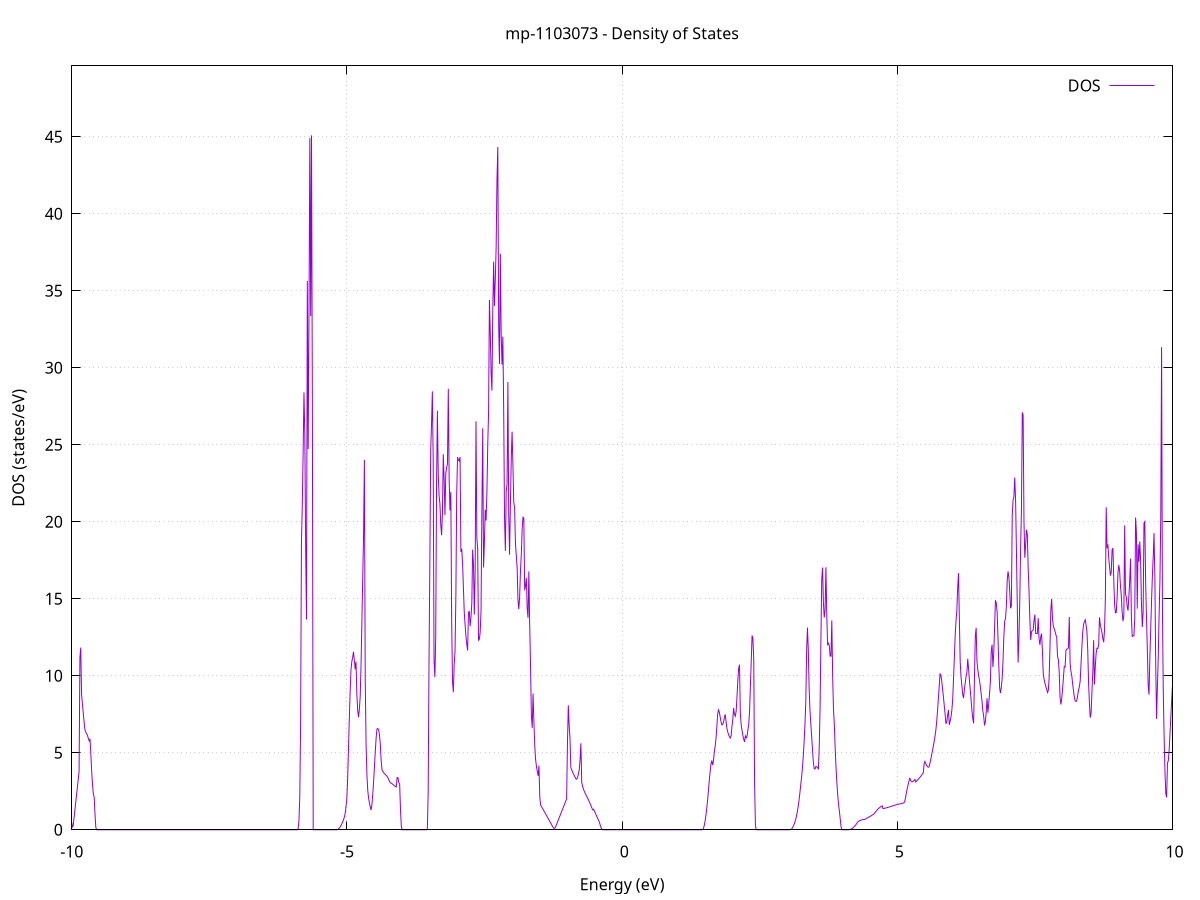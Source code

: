 set title 'mp-1103073 - Density of States'
set xlabel 'Energy (eV)'
set ylabel 'DOS (states/eV)'
set grid
set xrange [-10:10]
set yrange [0:49.609]
set xzeroaxis lt -1
set terminal png size 800,600
set output 'mp-1103073_dos_gnuplot.png'
plot '-' using 1:2 with lines title 'DOS'
-17.384800 0.000000
-17.369500 0.000000
-17.354300 0.000000
-17.339000 0.000000
-17.323800 0.000000
-17.308500 0.000000
-17.293300 0.000000
-17.278000 0.000000
-17.262800 0.000000
-17.247500 0.000000
-17.232300 0.000000
-17.217000 0.000000
-17.201800 0.000000
-17.186500 0.000000
-17.171300 0.000000
-17.156000 0.000000
-17.140800 0.000000
-17.125500 0.000000
-17.110300 0.000000
-17.095000 0.000000
-17.079800 0.000000
-17.064500 0.000000
-17.049300 0.000000
-17.034100 0.000000
-17.018800 0.000000
-17.003600 0.000000
-16.988300 0.000000
-16.973100 0.000000
-16.957800 0.000000
-16.942600 0.000000
-16.927300 0.000000
-16.912100 0.000000
-16.896800 0.000000
-16.881600 0.000000
-16.866300 0.000000
-16.851100 0.000000
-16.835800 0.000000
-16.820600 0.000000
-16.805300 0.000000
-16.790100 0.000000
-16.774800 0.000000
-16.759600 0.000000
-16.744300 0.000000
-16.729100 0.000000
-16.713900 0.000000
-16.698600 0.000000
-16.683400 0.000000
-16.668100 0.000000
-16.652900 0.000000
-16.637600 0.000000
-16.622400 0.000000
-16.607100 0.000000
-16.591900 0.000000
-16.576600 0.000000
-16.561400 0.000000
-16.546100 0.000000
-16.530900 0.000000
-16.515600 0.000000
-16.500400 0.000000
-16.485100 0.000000
-16.469900 0.000000
-16.454600 0.000000
-16.439400 0.000000
-16.424100 0.000000
-16.408900 0.000000
-16.393700 0.000000
-16.378400 0.000000
-16.363200 0.000000
-16.347900 0.000000
-16.332700 0.000000
-16.317400 0.000000
-16.302200 0.000000
-16.286900 0.000000
-16.271700 0.000000
-16.256400 0.000000
-16.241200 0.000000
-16.225900 0.000000
-16.210700 0.000000
-16.195400 0.000000
-16.180200 0.000000
-16.164900 0.000000
-16.149700 0.000000
-16.134400 0.000000
-16.119200 0.000000
-16.103900 0.000000
-16.088700 0.000000
-16.073500 0.000000
-16.058200 0.000000
-16.043000 0.000000
-16.027700 0.000000
-16.012500 0.000000
-15.997200 0.023200
-15.982000 3.270400
-15.966700 6.389900
-15.951500 10.670000
-15.936200 11.841400
-15.921000 13.384100
-15.905700 15.466700
-15.890500 18.688800
-15.875200 31.893000
-15.860000 11.415100
-15.844700 6.474500
-15.829500 1.453200
-15.814200 5.541300
-15.799000 13.229500
-15.783700 48.873700
-15.768500 25.279300
-15.753200 16.129900
-15.738000 10.980000
-15.722800 5.075800
-15.707500 0.000000
-15.692300 0.000000
-15.677000 0.000000
-15.661800 0.000000
-15.646500 0.000000
-15.631300 0.000000
-15.616000 0.000000
-15.600800 0.000000
-15.585500 0.000000
-15.570300 0.000000
-15.555000 0.000000
-15.539800 0.000000
-15.524500 0.000000
-15.509300 0.000000
-15.494000 0.000000
-15.478800 0.000000
-15.463500 0.000000
-15.448300 0.000000
-15.433000 0.000000
-15.417800 0.000000
-15.402600 0.000000
-15.387300 0.000000
-15.372100 0.000000
-15.356800 0.000000
-15.341600 0.000000
-15.326300 0.000000
-15.311100 0.000000
-15.295800 0.000000
-15.280600 0.000000
-15.265300 0.000000
-15.250100 0.000000
-15.234800 0.000000
-15.219600 0.000000
-15.204300 0.000000
-15.189100 0.000000
-15.173800 3.510300
-15.158600 59.767800
-15.143300 53.279100
-15.128100 24.366800
-15.112800 193.609200
-15.097600 130.702200
-15.082400 0.103500
-15.067100 2.128700
-15.051900 5.329200
-15.036600 13.471000
-15.021400 59.069900
-15.006100 47.412700
-14.990900 25.088300
-14.975600 41.965900
-14.960400 35.047900
-14.945100 11.289300
-14.929900 5.541400
-14.914600 12.863500
-14.899400 25.681900
-14.884100 30.496300
-14.868900 20.958500
-14.853600 15.539200
-14.838400 17.555300
-14.823100 52.080900
-14.807900 82.497700
-14.792600 0.000000
-14.777400 0.000000
-14.762200 0.000000
-14.746900 0.000000
-14.731700 0.000000
-14.716400 0.000000
-14.701200 0.000000
-14.685900 0.000000
-14.670700 0.000000
-14.655400 0.000000
-14.640200 0.000000
-14.624900 0.000000
-14.609700 0.000000
-14.594400 0.000000
-14.579200 0.000000
-14.563900 0.000000
-14.548700 0.000000
-14.533400 0.000000
-14.518200 0.000000
-14.502900 0.000000
-14.487700 0.000000
-14.472400 0.000000
-14.457200 0.000000
-14.441900 0.000000
-14.426700 0.000000
-14.411500 0.000000
-14.396200 0.000000
-14.381000 0.000000
-14.365700 0.000000
-14.350500 0.000000
-14.335200 0.000000
-14.320000 0.000000
-14.304700 0.000000
-14.289500 0.000000
-14.274200 0.000000
-14.259000 0.000000
-14.243700 0.000000
-14.228500 0.000000
-14.213200 0.000000
-14.198000 0.000000
-14.182700 0.000000
-14.167500 0.000000
-14.152200 0.000000
-14.137000 0.000000
-14.121700 0.000000
-14.106500 0.000000
-14.091300 0.000000
-14.076000 0.000000
-14.060800 0.000000
-14.045500 0.000000
-14.030300 0.000000
-14.015000 0.000000
-13.999800 0.000000
-13.984500 0.000000
-13.969300 0.000000
-13.954000 0.000000
-13.938800 0.000000
-13.923500 0.000000
-13.908300 0.000000
-13.893000 0.000000
-13.877800 0.000000
-13.862500 0.000000
-13.847300 0.000000
-13.832000 0.000000
-13.816800 0.000000
-13.801500 0.000000
-13.786300 0.000000
-13.771100 0.000000
-13.755800 0.000000
-13.740600 0.000000
-13.725300 0.000000
-13.710100 0.000000
-13.694800 0.000000
-13.679600 0.000000
-13.664300 0.000000
-13.649100 0.000000
-13.633800 0.000000
-13.618600 0.000000
-13.603300 0.000000
-13.588100 0.000000
-13.572800 0.000000
-13.557600 0.000000
-13.542300 0.000000
-13.527100 0.000000
-13.511800 0.000000
-13.496600 0.000000
-13.481300 0.000000
-13.466100 0.000000
-13.450800 0.000000
-13.435600 0.000000
-13.420400 0.000000
-13.405100 0.000000
-13.389900 0.000000
-13.374600 0.000000
-13.359400 0.000000
-13.344100 0.000000
-13.328900 0.000000
-13.313600 0.000000
-13.298400 0.000000
-13.283100 0.000000
-13.267900 0.000000
-13.252600 0.000000
-13.237400 0.000000
-13.222100 0.000000
-13.206900 0.000000
-13.191600 0.000000
-13.176400 0.000000
-13.161100 0.000000
-13.145900 0.000000
-13.130600 0.000000
-13.115400 0.000000
-13.100200 0.000000
-13.084900 0.000000
-13.069700 0.000000
-13.054400 0.000000
-13.039200 0.000000
-13.023900 0.000000
-13.008700 0.000000
-12.993400 0.000000
-12.978200 0.000000
-12.962900 0.000000
-12.947700 0.000000
-12.932400 0.000000
-12.917200 0.000000
-12.901900 0.000000
-12.886700 0.000000
-12.871400 0.000000
-12.856200 0.000000
-12.840900 0.000000
-12.825700 0.000000
-12.810400 0.000000
-12.795200 0.000000
-12.780000 0.000000
-12.764700 0.000000
-12.749500 0.000000
-12.734200 0.000000
-12.719000 0.000000
-12.703700 0.000000
-12.688500 0.000000
-12.673200 0.000000
-12.658000 0.000000
-12.642700 0.000000
-12.627500 0.000000
-12.612200 0.000000
-12.597000 0.000000
-12.581700 0.000000
-12.566500 0.000000
-12.551200 0.000000
-12.536000 0.000000
-12.520700 0.000000
-12.505500 0.000000
-12.490200 0.000000
-12.475000 0.000000
-12.459800 0.000000
-12.444500 0.000000
-12.429300 0.000000
-12.414000 0.000000
-12.398800 0.000000
-12.383500 0.000000
-12.368300 0.000000
-12.353000 0.000000
-12.337800 0.000000
-12.322500 0.000000
-12.307300 0.000000
-12.292000 0.000000
-12.276800 0.000000
-12.261500 0.000000
-12.246300 0.000000
-12.231000 0.000000
-12.215800 0.000000
-12.200500 0.000000
-12.185300 0.000000
-12.170000 0.000000
-12.154800 0.000000
-12.139500 0.000000
-12.124300 0.000000
-12.109100 0.000000
-12.093800 0.000000
-12.078600 0.000000
-12.063300 0.000000
-12.048100 0.000000
-12.032800 0.000000
-12.017600 0.000000
-12.002300 0.000000
-11.987100 0.000000
-11.971800 0.000000
-11.956600 0.000000
-11.941300 0.000000
-11.926100 0.000000
-11.910800 0.000000
-11.895600 0.000000
-11.880300 0.000000
-11.865100 0.000000
-11.849800 0.000000
-11.834600 0.000000
-11.819300 0.000000
-11.804100 0.000000
-11.788900 0.000000
-11.773600 0.000000
-11.758400 0.000000
-11.743100 0.000000
-11.727900 0.000000
-11.712600 0.000000
-11.697400 0.000000
-11.682100 0.000000
-11.666900 0.000000
-11.651600 0.000000
-11.636400 0.000000
-11.621100 0.000000
-11.605900 0.000000
-11.590600 0.000000
-11.575400 0.000000
-11.560100 0.000000
-11.544900 0.000000
-11.529600 0.000000
-11.514400 0.000000
-11.499100 0.000000
-11.483900 0.000000
-11.468700 0.000000
-11.453400 0.000000
-11.438200 0.000000
-11.422900 0.000000
-11.407700 0.000000
-11.392400 0.000000
-11.377200 0.000000
-11.361900 0.000000
-11.346700 0.000000
-11.331400 0.000000
-11.316200 0.000000
-11.300900 0.000000
-11.285700 0.000000
-11.270400 0.000000
-11.255200 0.000000
-11.239900 0.000000
-11.224700 0.000000
-11.209400 0.000000
-11.194200 0.000000
-11.178900 0.000000
-11.163700 0.000000
-11.148500 0.000000
-11.133200 0.000000
-11.118000 0.000000
-11.102700 0.000000
-11.087500 0.000000
-11.072200 0.000000
-11.057000 0.000000
-11.041700 0.000000
-11.026500 0.000000
-11.011200 0.000000
-10.996000 0.000000
-10.980700 0.000000
-10.965500 0.000000
-10.950200 0.000000
-10.935000 0.000000
-10.919700 0.000000
-10.904500 0.000000
-10.889200 0.000000
-10.874000 0.000000
-10.858700 0.000000
-10.843500 0.000000
-10.828200 0.000000
-10.813000 0.000000
-10.797800 0.000000
-10.782500 0.000000
-10.767300 0.000000
-10.752000 0.000000
-10.736800 0.000000
-10.721500 0.000000
-10.706300 0.000000
-10.691000 0.000000
-10.675800 0.000000
-10.660500 0.000000
-10.645300 0.000000
-10.630000 0.000000
-10.614800 0.000000
-10.599500 0.000000
-10.584300 0.000000
-10.569000 0.000000
-10.553800 0.000000
-10.538500 0.000000
-10.523300 0.047200
-10.508000 0.371700
-10.492800 0.848000
-10.477600 1.479500
-10.462300 2.358900
-10.447100 2.644000
-10.431800 3.148000
-10.416600 3.499100
-10.401300 3.472200
-10.386100 3.300900
-10.370800 3.463700
-10.355600 3.626800
-10.340300 3.790000
-10.325100 3.942100
-10.309800 4.079300
-10.294600 4.203600
-10.279300 4.336100
-10.264100 4.529900
-10.248800 4.779400
-10.233600 5.105500
-10.218300 5.453400
-10.203100 5.803100
-10.187800 6.154600
-10.172600 6.507800
-10.157400 6.862800
-10.142100 9.544700
-10.126900 9.877700
-10.111600 3.475100
-10.096400 3.065500
-10.081100 2.655500
-10.065900 2.245100
-10.050600 1.834300
-10.035400 1.423100
-10.020100 1.011400
-10.004900 0.599300
-9.989600 0.186700
-9.974400 0.272800
-9.959100 0.773000
-9.943900 1.272700
-9.928600 1.772000
-9.913400 2.270900
-9.898100 2.769300
-9.882900 3.267200
-9.867600 3.764700
-9.852400 11.185000
-9.837100 11.831700
-9.821900 8.772300
-9.806700 8.168400
-9.791400 7.573900
-9.776200 6.988800
-9.760900 6.500700
-9.745700 6.334400
-9.730400 6.243200
-9.715200 6.121300
-9.699900 5.943300
-9.684700 5.777900
-9.669400 5.907100
-9.654200 4.939100
-9.638900 3.800100
-9.623700 2.960400
-9.608400 2.323300
-9.593200 2.122900
-9.577900 0.968500
-9.562700 0.139500
-9.547400 0.000000
-9.532200 0.000000
-9.516900 0.000000
-9.501700 0.000000
-9.486500 0.000000
-9.471200 0.000000
-9.456000 0.000000
-9.440700 0.000000
-9.425500 0.000000
-9.410200 0.000000
-9.395000 0.000000
-9.379700 0.000000
-9.364500 0.000000
-9.349200 0.000000
-9.334000 0.000000
-9.318700 0.000000
-9.303500 0.000000
-9.288200 0.000000
-9.273000 0.000000
-9.257700 0.000000
-9.242500 0.000000
-9.227200 0.000000
-9.212000 0.000000
-9.196700 0.000000
-9.181500 0.000000
-9.166300 0.000000
-9.151000 0.000000
-9.135800 0.000000
-9.120500 0.000000
-9.105300 0.000000
-9.090000 0.000000
-9.074800 0.000000
-9.059500 0.000000
-9.044300 0.000000
-9.029000 0.000000
-9.013800 0.000000
-8.998500 0.000000
-8.983300 0.000000
-8.968000 0.000000
-8.952800 0.000000
-8.937500 0.000000
-8.922300 0.000000
-8.907000 0.000000
-8.891800 0.000000
-8.876500 0.000000
-8.861300 0.000000
-8.846100 0.000000
-8.830800 0.000000
-8.815600 0.000000
-8.800300 0.000000
-8.785100 0.000000
-8.769800 0.000000
-8.754600 0.000000
-8.739300 0.000000
-8.724100 0.000000
-8.708800 0.000000
-8.693600 0.000000
-8.678300 0.000000
-8.663100 0.000000
-8.647800 0.000000
-8.632600 0.000000
-8.617300 0.000000
-8.602100 0.000000
-8.586800 0.000000
-8.571600 0.000000
-8.556300 0.000000
-8.541100 0.000000
-8.525800 0.000000
-8.510600 0.000000
-8.495400 0.000000
-8.480100 0.000000
-8.464900 0.000000
-8.449600 0.000000
-8.434400 0.000000
-8.419100 0.000000
-8.403900 0.000000
-8.388600 0.000000
-8.373400 0.000000
-8.358100 0.000000
-8.342900 0.000000
-8.327600 0.000000
-8.312400 0.000000
-8.297100 0.000000
-8.281900 0.000000
-8.266600 0.000000
-8.251400 0.000000
-8.236100 0.000000
-8.220900 0.000000
-8.205600 0.000000
-8.190400 0.000000
-8.175200 0.000000
-8.159900 0.000000
-8.144700 0.000000
-8.129400 0.000000
-8.114200 0.000000
-8.098900 0.000000
-8.083700 0.000000
-8.068400 0.000000
-8.053200 0.000000
-8.037900 0.000000
-8.022700 0.000000
-8.007400 0.000000
-7.992200 0.000000
-7.976900 0.000000
-7.961700 0.000000
-7.946400 0.000000
-7.931200 0.000000
-7.915900 0.000000
-7.900700 0.000000
-7.885400 0.000000
-7.870200 0.000000
-7.855000 0.000000
-7.839700 0.000000
-7.824500 0.000000
-7.809200 0.000000
-7.794000 0.000000
-7.778700 0.000000
-7.763500 0.000000
-7.748200 0.000000
-7.733000 0.000000
-7.717700 0.000000
-7.702500 0.000000
-7.687200 0.000000
-7.672000 0.000000
-7.656700 0.000000
-7.641500 0.000000
-7.626200 0.000000
-7.611000 0.000000
-7.595700 0.000000
-7.580500 0.000000
-7.565200 0.000000
-7.550000 0.000000
-7.534800 0.000000
-7.519500 0.000000
-7.504300 0.000000
-7.489000 0.000000
-7.473800 0.000000
-7.458500 0.000000
-7.443300 0.000000
-7.428000 0.000000
-7.412800 0.000000
-7.397500 0.000000
-7.382300 0.000000
-7.367000 0.000000
-7.351800 0.000000
-7.336500 0.000000
-7.321300 0.000000
-7.306000 0.000000
-7.290800 0.000000
-7.275500 0.000000
-7.260300 0.000000
-7.245000 0.000000
-7.229800 0.000000
-7.214500 0.000000
-7.199300 0.000000
-7.184100 0.000000
-7.168800 0.000000
-7.153600 0.000000
-7.138300 0.000000
-7.123100 0.000000
-7.107800 0.000000
-7.092600 0.000000
-7.077300 0.000000
-7.062100 0.000000
-7.046800 0.000000
-7.031600 0.000000
-7.016300 0.000000
-7.001100 0.000000
-6.985800 0.000000
-6.970600 0.000000
-6.955300 0.000000
-6.940100 0.000000
-6.924800 0.000000
-6.909600 0.000000
-6.894300 0.000000
-6.879100 0.000000
-6.863900 0.000000
-6.848600 0.000000
-6.833400 0.000000
-6.818100 0.000000
-6.802900 0.000000
-6.787600 0.000000
-6.772400 0.000000
-6.757100 0.000000
-6.741900 0.000000
-6.726600 0.000000
-6.711400 0.000000
-6.696100 0.000000
-6.680900 0.000000
-6.665600 0.000000
-6.650400 0.000000
-6.635100 0.000000
-6.619900 0.000000
-6.604600 0.000000
-6.589400 0.000000
-6.574100 0.000000
-6.558900 0.000000
-6.543700 0.000000
-6.528400 0.000000
-6.513200 0.000000
-6.497900 0.000000
-6.482700 0.000000
-6.467400 0.000000
-6.452200 0.000000
-6.436900 0.000000
-6.421700 0.000000
-6.406400 0.000000
-6.391200 0.000000
-6.375900 0.000000
-6.360700 0.000000
-6.345400 0.000000
-6.330200 0.000000
-6.314900 0.000000
-6.299700 0.000000
-6.284400 0.000000
-6.269200 0.000000
-6.253900 0.000000
-6.238700 0.000000
-6.223400 0.000000
-6.208200 0.000000
-6.193000 0.000000
-6.177700 0.000000
-6.162500 0.000000
-6.147200 0.000000
-6.132000 0.000000
-6.116700 0.000000
-6.101500 0.000000
-6.086200 0.000000
-6.071000 0.000000
-6.055700 0.000000
-6.040500 0.000000
-6.025200 0.000000
-6.010000 0.000000
-5.994700 0.000000
-5.979500 0.000000
-5.964200 0.000000
-5.949000 0.000000
-5.933700 0.000000
-5.918500 0.000000
-5.903200 0.000000
-5.888000 0.064500
-5.872800 0.559000
-5.857500 2.147500
-5.842300 6.905000
-5.827000 18.681800
-5.811800 21.063900
-5.796500 24.523500
-5.781300 28.402600
-5.766000 25.695500
-5.750800 18.467500
-5.735500 13.651500
-5.720300 35.640900
-5.705000 24.716000
-5.689800 33.669200
-5.674500 44.919600
-5.659300 33.365300
-5.644000 45.099500
-5.628800 27.702000
-5.613500 0.000000
-5.598300 0.000000
-5.583000 0.000000
-5.567800 0.000000
-5.552600 0.000000
-5.537300 0.000000
-5.522100 0.000000
-5.506800 0.000000
-5.491600 0.000000
-5.476300 0.000000
-5.461100 0.000000
-5.445800 0.000000
-5.430600 0.000000
-5.415300 0.000000
-5.400100 0.000000
-5.384800 0.000000
-5.369600 0.000000
-5.354300 0.000000
-5.339100 0.000000
-5.323800 0.000000
-5.308600 0.000000
-5.293300 0.000000
-5.278100 0.000000
-5.262800 0.000000
-5.247600 0.000000
-5.232400 0.000000
-5.217100 0.000000
-5.201900 0.000000
-5.186600 0.001400
-5.171400 0.017700
-5.156100 0.052100
-5.140900 0.104600
-5.125600 0.175100
-5.110400 0.263800
-5.095100 0.370600
-5.079900 0.495500
-5.064600 0.638600
-5.049400 0.799700
-5.034100 1.039500
-5.018900 1.475500
-5.003600 1.965800
-4.988400 3.219400
-4.973100 5.167100
-4.957900 7.148300
-4.942600 8.940800
-4.927400 10.378000
-4.912100 10.922200
-4.896900 11.178100
-4.881700 11.561900
-4.866400 11.018200
-4.851200 10.422600
-4.835900 10.913800
-4.820700 8.841600
-4.805400 7.756000
-4.790200 7.309900
-4.774900 7.825400
-4.759700 8.649800
-4.744400 10.678800
-4.729200 13.461400
-4.713900 16.291900
-4.698700 19.056300
-4.683400 24.021700
-4.668200 9.773600
-4.652900 5.578800
-4.637700 3.562200
-4.622400 2.553000
-4.607200 2.064700
-4.591900 1.727000
-4.576700 1.483900
-4.561500 1.281000
-4.546200 1.657600
-4.531000 2.316200
-4.515700 3.163600
-4.500500 4.110400
-4.485200 5.103300
-4.470000 5.971400
-4.454700 6.541700
-4.439500 6.575100
-4.424200 6.492800
-4.409000 6.156600
-4.393700 5.513900
-4.378500 4.482000
-4.363200 3.884000
-4.348000 3.784000
-4.332700 3.705000
-4.317500 3.640000
-4.302200 3.584000
-4.287000 3.533600
-4.271700 3.466400
-4.256500 3.378400
-4.241300 3.265300
-4.226000 3.143400
-4.210800 3.047800
-4.195500 3.029100
-4.180300 2.989800
-4.165000 2.945700
-4.149800 2.900200
-4.134500 2.853200
-4.119300 2.804600
-4.104000 2.784100
-4.088800 3.390300
-4.073500 3.384600
-4.058300 3.063100
-4.043000 2.988600
-4.027800 1.337000
-4.012500 0.212100
-3.997300 0.000000
-3.982000 0.000000
-3.966800 0.000000
-3.951500 0.000000
-3.936300 0.000000
-3.921100 0.000000
-3.905800 0.000000
-3.890600 0.000000
-3.875300 0.000000
-3.860100 0.000000
-3.844800 0.000000
-3.829600 0.000000
-3.814300 0.000000
-3.799100 0.000000
-3.783800 0.000000
-3.768600 0.000000
-3.753300 0.000000
-3.738100 0.000000
-3.722800 0.000000
-3.707600 0.000000
-3.692300 0.000000
-3.677100 0.000000
-3.661800 0.000000
-3.646600 0.000000
-3.631300 0.000000
-3.616100 0.000000
-3.600800 0.000000
-3.585600 0.000000
-3.570400 0.000000
-3.555100 0.000000
-3.539900 0.055300
-3.524600 2.322200
-3.509400 10.828300
-3.494100 17.375500
-3.478900 24.623800
-3.463600 26.317600
-3.448400 28.466600
-3.433100 23.986100
-3.417900 10.927900
-3.402600 9.912100
-3.387400 12.518700
-3.372100 22.489300
-3.356900 27.213100
-3.341600 23.115000
-3.326400 21.702900
-3.311100 21.173300
-3.295900 19.812500
-3.280600 19.126400
-3.265400 20.514600
-3.250200 24.390300
-3.234900 22.790000
-3.219700 20.438700
-3.204400 23.158400
-3.189200 23.512200
-3.173900 23.760400
-3.158700 28.639100
-3.143400 22.782800
-3.128200 20.737600
-3.112900 21.940600
-3.097700 13.482300
-3.082400 9.665900
-3.067200 8.933700
-3.051900 10.733700
-3.036700 11.596200
-3.021400 15.092300
-3.006200 21.775000
-2.990900 24.204500
-2.975700 24.009900
-2.960400 23.947800
-2.945200 24.211800
-2.930000 18.042200
-2.914700 18.245400
-2.899500 17.264700
-2.884200 15.706000
-2.869000 14.142500
-2.853700 13.308300
-2.838500 12.574200
-2.823200 12.053000
-2.808000 11.636900
-2.792700 14.097900
-2.777500 14.208400
-2.762200 13.213200
-2.747000 13.806300
-2.731700 14.703900
-2.716500 18.188900
-2.701200 17.234700
-2.686000 13.975100
-2.670700 16.802400
-2.655500 26.529800
-2.640200 18.936900
-2.625000 18.281400
-2.609800 12.314700
-2.594500 12.379500
-2.579300 12.844300
-2.564000 14.205300
-2.548800 20.705700
-2.533500 26.076400
-2.518300 17.036100
-2.503000 18.635700
-2.487800 20.787800
-2.472500 20.083400
-2.457300 21.896400
-2.442000 24.999900
-2.426800 27.129700
-2.411500 34.408000
-2.396300 32.313200
-2.381000 29.644500
-2.365800 28.520600
-2.350500 33.800700
-2.335300 36.892000
-2.320000 34.019500
-2.304800 35.727300
-2.289500 37.832400
-2.274300 42.259800
-2.259100 44.345000
-2.243800 32.728900
-2.228600 30.253400
-2.213300 37.406400
-2.198100 32.244300
-2.182800 30.204000
-2.167600 32.024900
-2.152300 27.246800
-2.137100 20.238200
-2.121800 18.114800
-2.106600 21.974100
-2.091300 22.446800
-2.076100 29.080900
-2.060800 20.478200
-2.045600 17.871200
-2.030300 21.127600
-2.015100 24.067300
-1.999800 25.852700
-1.984600 23.683200
-1.969300 21.270700
-1.954100 20.902000
-1.938900 18.623100
-1.923600 17.817000
-1.908400 17.054500
-1.893100 14.949500
-1.877900 14.327200
-1.862600 15.129100
-1.847400 16.805500
-1.832100 17.875600
-1.816900 19.534300
-1.801600 20.295000
-1.786400 20.222800
-1.771100 15.553600
-1.755900 15.830300
-1.740600 16.348500
-1.725400 14.377300
-1.710100 13.763700
-1.694900 16.780800
-1.679600 13.281300
-1.664400 10.627700
-1.649100 7.402300
-1.633900 6.621300
-1.618700 8.851300
-1.603400 7.026300
-1.588200 5.487500
-1.572900 4.575000
-1.557700 4.130600
-1.542400 3.812500
-1.527200 3.503800
-1.511900 4.157900
-1.496700 2.162300
-1.481400 1.610400
-1.466200 1.513600
-1.450900 1.416700
-1.435700 1.319700
-1.420400 1.222500
-1.405200 1.125200
-1.389900 1.027800
-1.374700 0.930200
-1.359400 0.832500
-1.344200 0.734700
-1.328900 0.636700
-1.313700 0.538600
-1.298400 0.440400
-1.283200 0.342000
-1.268000 0.243500
-1.252700 0.145200
-1.237500 0.088400
-1.222200 0.102000
-1.207000 0.209000
-1.191700 0.346800
-1.176500 0.484700
-1.161200 0.622700
-1.146000 0.761000
-1.130700 0.899300
-1.115500 1.037800
-1.100200 1.176500
-1.085000 1.315300
-1.069700 1.454300
-1.054500 1.593400
-1.039200 1.732700
-1.024000 1.872100
-1.008700 2.013900
-0.993500 5.639400
-0.978200 8.079900
-0.963000 6.765900
-0.947800 5.956000
-0.932500 4.049400
-0.917300 3.885300
-0.902000 3.764600
-0.886800 3.646800
-0.871500 3.531900
-0.856300 3.420000
-0.841000 3.310900
-0.825800 3.284100
-0.810500 3.402400
-0.795300 3.605900
-0.780000 3.885600
-0.764800 4.533100
-0.749500 5.617100
-0.734300 3.054700
-0.719000 2.828700
-0.703800 2.645000
-0.688500 2.503700
-0.673300 2.381200
-0.658000 2.269000
-0.642800 2.164900
-0.627600 2.056800
-0.612300 1.942400
-0.597100 1.821700
-0.581800 1.694800
-0.566600 1.563900
-0.551300 1.431100
-0.536100 1.296300
-0.520800 1.332200
-0.505600 1.238100
-0.490300 1.107800
-0.475100 0.980900
-0.459800 0.857500
-0.444600 0.737600
-0.429300 0.621200
-0.414100 0.508200
-0.398800 0.307900
-0.383600 0.142000
-0.368300 0.039500
-0.353100 0.000400
-0.337800 0.000000
-0.322600 0.000000
-0.307400 0.000000
-0.292100 0.000000
-0.276900 0.000000
-0.261600 0.000000
-0.246400 0.000000
-0.231100 0.000000
-0.215900 0.000000
-0.200600 0.000000
-0.185400 0.000000
-0.170100 0.000000
-0.154900 0.000000
-0.139600 0.000000
-0.124400 0.000000
-0.109100 0.000000
-0.093900 0.000000
-0.078600 0.000000
-0.063400 0.000000
-0.048100 0.000000
-0.032900 0.000000
-0.017600 0.000000
-0.002400 0.000000
0.012900 0.000000
0.028100 0.000000
0.043300 0.000000
0.058600 0.000000
0.073800 0.000000
0.089100 0.000000
0.104300 0.000000
0.119600 0.000000
0.134800 0.000000
0.150100 0.000000
0.165300 0.000000
0.180600 0.000000
0.195800 0.000000
0.211100 0.000000
0.226300 0.000000
0.241600 0.000000
0.256800 0.000000
0.272100 0.000000
0.287300 0.000000
0.302600 0.000000
0.317800 0.000000
0.333100 0.000000
0.348300 0.000000
0.363500 0.000000
0.378800 0.000000
0.394000 0.000000
0.409300 0.000000
0.424500 0.000000
0.439800 0.000000
0.455000 0.000000
0.470300 0.000000
0.485500 0.000000
0.500800 0.000000
0.516000 0.000000
0.531300 0.000000
0.546500 0.000000
0.561800 0.000000
0.577000 0.000000
0.592300 0.000000
0.607500 0.000000
0.622800 0.000000
0.638000 0.000000
0.653300 0.000000
0.668500 0.000000
0.683700 0.000000
0.699000 0.000000
0.714200 0.000000
0.729500 0.000000
0.744700 0.000000
0.760000 0.000000
0.775200 0.000000
0.790500 0.000000
0.805700 0.000000
0.821000 0.000000
0.836200 0.000000
0.851500 0.000000
0.866700 0.000000
0.882000 0.000000
0.897200 0.000000
0.912500 0.000000
0.927700 0.000000
0.943000 0.000000
0.958200 0.000000
0.973500 0.000000
0.988700 0.000000
1.003900 0.000000
1.019200 0.000000
1.034400 0.000000
1.049700 0.000000
1.064900 0.000000
1.080200 0.000000
1.095400 0.000000
1.110700 0.000000
1.125900 0.000000
1.141200 0.000000
1.156400 0.000000
1.171700 0.000000
1.186900 0.000000
1.202200 0.000000
1.217400 0.000000
1.232700 0.000000
1.247900 0.000000
1.263200 0.000000
1.278400 0.000000
1.293700 0.000000
1.308900 0.000000
1.324200 0.000000
1.339400 0.000000
1.354600 0.000000
1.369900 0.000000
1.385100 0.000000
1.400400 0.000000
1.415600 0.000000
1.430900 0.000000
1.446100 0.000300
1.461400 0.007100
1.476600 0.073900
1.491900 0.280000
1.507100 0.570000
1.522400 0.943900
1.537600 1.401700
1.552900 1.941200
1.568100 2.544900
1.583400 3.195700
1.598600 3.777500
1.613900 4.262900
1.629100 4.499700
1.644400 4.202400
1.659600 4.481900
1.674800 5.068200
1.690100 5.423300
1.705300 5.918400
1.720600 6.677900
1.735800 7.529700
1.751100 7.779400
1.766300 7.627000
1.781600 7.316200
1.796800 7.008100
1.812100 6.809800
1.827300 6.850900
1.842600 6.985300
1.857800 7.296500
1.873100 7.493800
1.888300 7.018400
1.903600 6.592600
1.918800 6.351900
1.934100 6.173300
1.949300 6.046800
1.964600 5.957300
1.979800 6.099200
1.995000 6.719300
2.010300 7.151300
2.025500 7.899300
2.040800 7.490900
2.056000 7.374400
2.071300 7.693400
2.086500 8.609500
2.101800 9.701300
2.117000 10.474800
2.132300 10.723800
2.147500 7.544200
2.162800 6.830300
2.178000 6.460200
2.193300 6.138400
2.208500 5.887900
2.223800 5.710400
2.239000 6.095800
2.254300 5.964900
2.269500 6.063800
2.284800 6.499300
2.300000 6.827700
2.315300 7.697900
2.330500 9.346800
2.345700 10.953600
2.361000 12.620200
2.376200 12.424500
2.391500 11.024400
2.406700 2.920800
2.422000 0.253800
2.437200 0.000000
2.452500 0.000000
2.467700 0.000000
2.483000 0.000000
2.498200 0.000000
2.513500 0.000000
2.528700 0.000000
2.544000 0.000000
2.559200 0.000000
2.574500 0.000000
2.589700 0.000000
2.605000 0.000000
2.620200 0.000000
2.635500 0.000000
2.650700 0.000000
2.665900 0.000000
2.681200 0.000000
2.696400 0.000000
2.711700 0.000000
2.726900 0.000000
2.742200 0.000000
2.757400 0.000000
2.772700 0.000000
2.787900 0.000000
2.803200 0.000000
2.818400 0.000000
2.833700 0.000000
2.848900 0.000000
2.864200 0.000000
2.879400 0.000000
2.894700 0.000000
2.909900 0.000000
2.925200 0.000000
2.940400 0.000000
2.955700 0.000000
2.970900 0.000000
2.986100 0.000000
3.001400 0.000000
3.016600 0.000000
3.031900 0.000000
3.047100 0.000200
3.062400 0.012900
3.077600 0.045600
3.092900 0.108700
3.108100 0.214400
3.123400 0.344600
3.138600 0.499200
3.153900 0.679900
3.169100 0.918500
3.184400 1.200400
3.199600 1.542500
3.214900 1.945600
3.230100 2.409700
3.245400 2.930900
3.260600 3.420300
3.275900 4.024300
3.291100 4.783100
3.306300 5.703300
3.321600 6.835400
3.336800 8.285300
3.352100 11.651900
3.367300 13.130800
3.382600 11.663800
3.397800 9.154100
3.413100 7.738600
3.428300 6.873500
3.443600 6.042400
3.458800 5.206700
3.474100 4.404700
3.489300 3.972000
3.504600 3.947300
3.519800 4.101100
3.535100 4.097300
3.550300 4.020200
3.565600 3.958400
3.580800 5.330800
3.596100 7.841400
3.611300 12.233500
3.626600 16.235400
3.641800 17.025800
3.657000 14.731500
3.672300 13.790200
3.687500 14.283100
3.702800 17.045900
3.718000 13.958300
3.733300 12.034800
3.748500 12.117100
3.763800 11.953800
3.779000 11.278800
3.794300 11.278500
3.809500 13.597600
3.824800 10.022100
3.840000 7.808400
3.855300 6.857300
3.870500 5.330300
3.885800 4.066100
3.901000 3.087500
3.916300 2.295800
3.931500 1.679300
3.946800 1.208300
3.962000 0.735300
3.977200 0.213100
3.992500 0.000000
4.007700 0.000000
4.023000 0.000000
4.038200 0.000000
4.053500 0.000000
4.068700 0.000000
4.084000 0.000000
4.099200 0.000000
4.114500 0.000400
4.129700 0.007200
4.145000 0.022100
4.160200 0.045200
4.175500 0.076500
4.190700 0.116100
4.206000 0.163800
4.221200 0.219700
4.236500 0.283800
4.251700 0.355000
4.267000 0.431700
4.282200 0.513900
4.297400 0.553200
4.312700 0.583800
4.327900 0.609400
4.343200 0.630200
4.358400 0.646000
4.373700 0.656900
4.388900 0.662900
4.404200 0.665900
4.419400 0.695300
4.434700 0.725300
4.449900 0.755700
4.465200 0.786700
4.480400 0.818000
4.495700 0.849800
4.510900 0.882000
4.526200 0.914700
4.541400 0.947800
4.556700 0.981300
4.571900 1.015300
4.587200 1.082100
4.602400 1.154300
4.617600 1.221900
4.632900 1.284500
4.648100 1.342100
4.663400 1.394700
4.678600 1.442300
4.693900 1.484900
4.709100 1.522600
4.724400 1.559500
4.739600 1.375800
4.754900 1.386600
4.770100 1.398500
4.785400 1.411400
4.800600 1.425400
4.815900 1.440500
4.831100 1.456700
4.846400 1.473700
4.861600 1.490900
4.876900 1.508100
4.892100 1.525100
4.907400 1.542200
4.922600 1.559100
4.937900 1.576000
4.953100 1.592800
4.968300 1.609600
4.983600 1.626300
4.998800 1.643000
5.014100 1.658300
5.029300 1.667700
5.044600 1.678000
5.059800 1.689200
5.075100 1.701300
5.090300 1.714400
5.105600 1.728400
5.120800 1.759500
5.136100 1.849700
5.151300 2.131600
5.166600 2.441700
5.181800 2.712500
5.197100 2.944100
5.212300 3.159800
5.227600 3.375600
5.242800 3.185100
5.258100 3.140500
5.273300 3.123800
5.288500 3.140000
5.303800 3.189200
5.319000 3.271400
5.334300 3.110600
5.349500 3.164400
5.364800 3.219800
5.380000 3.278400
5.395300 3.340300
5.410500 3.405700
5.425800 3.474300
5.441000 3.546300
5.456300 3.621700
5.471500 3.700400
5.486800 4.282400
5.502000 4.438600
5.517300 4.285500
5.532500 4.174500
5.547800 4.098400
5.563000 4.063200
5.578300 4.091400
5.593500 4.318700
5.608700 4.594700
5.624000 4.872200
5.639200 5.151200
5.654500 5.432700
5.669700 5.748300
5.685000 6.082800
5.700200 6.479600
5.715500 7.028600
5.730700 7.721300
5.746000 8.515900
5.761200 9.335600
5.776500 10.117100
5.791700 10.050500
5.807000 9.673700
5.822200 9.143500
5.837500 8.629900
5.852700 8.071400
5.868000 7.516100
5.883200 6.879100
5.898500 7.011500
5.913700 7.446200
5.929000 7.779300
5.944200 6.811000
5.959400 7.051900
5.974700 7.319300
5.989900 7.744900
6.005200 8.408300
6.020400 9.738000
6.035700 11.134200
6.050900 12.597500
6.066200 13.569700
6.081400 14.237500
6.096700 15.715000
6.111900 16.660800
6.127200 13.669100
6.142400 10.897100
6.157700 9.921700
6.172900 9.374500
6.188200 8.790100
6.203400 8.549000
6.218700 9.121600
6.233900 9.532400
6.249200 9.951600
6.264400 10.220300
6.279600 11.101400
6.294900 10.450300
6.310100 9.687100
6.325400 9.071300
6.340600 8.420200
6.355900 7.727400
6.371100 7.237000
6.386400 6.914300
6.401600 9.882900
6.416900 12.562800
6.432100 13.116900
6.447400 10.915100
6.462600 10.383800
6.477900 10.009700
6.493100 9.693900
6.508400 9.301900
6.523600 8.828900
6.538900 8.334200
6.554100 7.707200
6.569400 7.361300
6.584600 6.775500
6.599800 7.012100
6.615100 7.655300
6.630300 8.544800
6.645600 7.602200
6.660800 8.182400
6.676100 8.857000
6.691300 9.618300
6.706600 11.600500
6.721800 12.026700
6.737100 10.568800
6.752300 11.451900
6.767600 13.167900
6.782800 14.907000
6.798100 14.725000
6.813300 14.147000
6.828600 12.546300
6.843800 10.674400
6.859100 9.210200
6.874300 8.879500
6.889600 9.259700
6.904800 9.833900
6.920000 10.925600
6.935300 12.524800
6.950500 13.539400
6.965800 13.732900
6.981000 14.505700
6.996300 16.139600
7.011500 16.783700
7.026800 16.414600
7.042000 15.531000
7.057300 14.386600
7.072500 14.526900
7.087800 20.356000
7.103000 21.408100
7.118300 21.618000
7.133500 22.874300
7.148800 21.456700
7.164000 18.174300
7.179300 14.695400
7.194500 10.859400
7.209800 12.441100
7.225000 14.881200
7.240300 18.322600
7.255500 20.831500
7.270700 27.108800
7.286000 26.921900
7.301200 20.069500
7.316500 17.664900
7.331700 18.510300
7.347000 19.482600
7.362200 19.160000
7.377500 17.005100
7.392700 15.546800
7.408000 13.696700
7.423200 12.320100
7.438500 12.865400
7.453700 12.924000
7.469000 12.978800
7.484200 13.628700
7.499500 13.975700
7.514700 12.744100
7.530000 12.744400
7.545200 12.754000
7.560500 13.743000
7.575700 12.378200
7.590900 12.004600
7.606200 12.547600
7.621400 12.741600
7.636700 11.599800
7.651900 10.108200
7.667200 9.753800
7.682400 9.510600
7.697700 9.321200
7.712900 9.142000
7.728200 8.917200
7.743400 9.040000
7.758700 9.866100
7.773900 11.886200
7.789200 14.266600
7.804400 14.992400
7.819700 13.715800
7.834900 13.200900
7.850200 13.062200
7.865400 12.886300
7.880700 12.662900
7.895900 12.512000
7.911100 11.259800
7.926400 11.040200
7.941600 10.223600
7.956900 8.605700
7.972100 8.138800
7.987400 8.521500
8.002600 9.165100
8.017900 9.864800
8.033100 10.606900
8.048400 10.572500
8.063600 11.648000
8.078900 11.733100
8.094100 11.742500
8.109400 11.836300
8.124600 13.819700
8.139900 10.800300
8.155100 10.286200
8.170400 9.991900
8.185600 9.469100
8.200900 9.037600
8.216100 8.611900
8.231300 8.376300
8.246600 8.326200
8.261800 8.408500
8.277100 8.721700
8.292300 9.067200
8.307600 9.297500
8.322800 9.667800
8.338100 10.774000
8.353300 11.861900
8.368600 12.830200
8.383800 13.330900
8.399100 13.511600
8.414300 13.638500
8.429600 13.285800
8.444800 12.906000
8.460100 11.650500
8.475300 9.522700
8.490600 8.186200
8.505800 7.280500
8.521100 7.597400
8.536300 8.979800
8.551600 10.199900
8.566800 12.315700
8.582000 9.433100
8.597300 10.601900
8.612500 11.458200
8.627800 11.788400
8.643000 11.766300
8.658300 11.991200
8.673500 13.802400
8.688800 13.282900
8.704000 13.055400
8.719300 12.783500
8.734500 12.409900
8.749800 12.178600
8.765000 12.980400
8.780300 15.056200
8.795500 20.945200
8.810800 18.282800
8.826000 18.534700
8.841300 17.645800
8.856500 17.056800
8.871800 16.502800
8.887000 16.725300
8.902200 18.183700
8.917500 18.285700
8.932700 16.247700
8.948000 14.635000
8.963200 14.085700
8.978500 14.117800
8.993700 15.081400
9.009000 16.683000
9.024200 17.201600
9.039500 16.812600
9.054700 15.832000
9.070000 15.168000
9.085200 14.121700
9.100500 13.546400
9.115700 13.879000
9.131000 19.764800
9.146200 15.318200
9.161500 15.098600
9.176700 14.493700
9.192000 14.232000
9.207200 15.161800
9.222400 16.146500
9.237700 17.606000
9.252900 13.829900
9.268200 12.556900
9.283400 12.604700
9.298700 12.592700
9.313900 13.695700
9.329200 20.282400
9.344400 19.321700
9.359700 14.360500
9.374900 18.538100
9.390200 17.405200
9.405400 18.727400
9.420700 17.491700
9.435900 14.707200
9.451200 13.170900
9.466400 14.130000
9.481700 19.921700
9.496900 20.011800
9.512200 16.017400
9.527400 13.789700
9.542700 11.715400
9.557900 9.394800
9.573100 8.779500
9.588400 11.100900
9.603600 12.970900
9.618900 14.829200
9.634100 16.437600
9.649400 17.701200
9.664600 19.266200
9.679900 16.280100
9.695100 10.704400
9.710400 7.202800
9.725600 9.297200
9.740900 11.168000
9.756100 13.867200
9.771400 16.122100
9.786600 20.212400
9.801900 31.343000
9.817100 14.294700
9.832400 8.999900
9.847600 6.062900
9.862900 3.774200
9.878100 2.349300
9.893300 2.103600
9.908600 4.319300
9.923800 4.486900
9.939100 5.173500
9.954300 6.229600
9.969600 7.336600
9.984800 8.418000
10.000100 9.392400
10.015300 10.643600
10.030600 12.221200
10.045800 13.555000
10.061100 14.281700
10.076300 14.092000
10.091600 13.152900
10.106800 12.303400
10.122100 11.402400
10.137300 9.398900
10.152600 9.573300
10.167800 9.912500
10.183100 9.829000
10.198300 9.285300
10.213500 9.172500
10.228800 9.129400
10.244000 9.126600
10.259300 9.136700
10.274500 9.131700
10.289800 9.176300
10.305000 9.429100
10.320300 9.742200
10.335500 10.537500
10.350800 20.465900
10.366000 9.036600
10.381300 10.134000
10.396500 12.967700
10.411800 15.720100
10.427000 14.886300
10.442300 13.919300
10.457500 14.885300
10.472800 15.972800
10.488000 13.931500
10.503300 11.990600
10.518500 10.668100
10.533700 10.033500
10.549000 9.725100
10.564200 9.456100
10.579500 9.136400
10.594700 9.139500
10.610000 8.333200
10.625200 7.341300
10.640500 6.851000
10.655700 6.789400
10.671000 7.752100
10.686200 7.611700
10.701500 8.229300
10.716700 8.955400
10.732000 9.842500
10.747200 10.805800
10.762500 11.469600
10.777700 11.565100
10.793000 11.513400
10.808200 11.343700
10.823500 12.417100
10.838700 11.556800
10.854000 10.409800
10.869200 9.683700
10.884400 9.780500
10.899700 10.221300
10.914900 11.065200
10.930200 12.184700
10.945400 13.180100
10.960700 13.473300
10.975900 13.756800
10.991200 13.879500
11.006400 14.093700
11.021700 13.948500
11.036900 13.579600
11.052200 13.243400
11.067400 12.700000
11.082700 11.926600
11.097900 11.673500
11.113200 12.433300
11.128400 13.952300
11.143700 15.736200
11.158900 17.108000
11.174200 16.694600
11.189400 14.355400
11.204600 12.384700
11.219900 11.079900
11.235100 12.219000
11.250400 12.445000
11.265600 11.839100
11.280900 10.968700
11.296100 9.039800
11.311400 7.519200
11.326600 6.198100
11.341900 5.103800
11.357100 4.262100
11.372400 3.687000
11.387600 3.479600
11.402900 3.739700
11.418100 3.791300
11.433400 3.467600
11.448600 1.545000
11.463900 0.427100
11.479100 0.308800
11.494400 0.232500
11.509600 0.194900
11.524800 0.168200
11.540100 0.143500
11.555300 0.120700
11.570600 0.099900
11.585800 0.081100
11.601100 0.064200
11.616300 0.049300
11.631600 0.036400
11.646800 0.025400
11.662100 0.016400
11.677300 0.009400
11.692600 0.004300
11.707800 0.001200
11.723100 0.000000
11.738300 0.000000
11.753600 0.000000
11.768800 0.000000
11.784100 0.000000
11.799300 0.000000
11.814600 0.000000
11.829800 0.000000
11.845000 0.000000
11.860300 0.000000
11.875500 0.000000
11.890800 0.000000
11.906000 0.000000
11.921300 0.000000
11.936500 0.000000
11.951800 0.000000
11.967000 0.000000
11.982300 0.000000
11.997500 0.000000
12.012800 0.000000
12.028000 0.000000
12.043300 0.000000
12.058500 0.000000
12.073800 0.000000
12.089000 0.000000
12.104300 0.000000
12.119500 0.000000
12.134800 0.000000
12.150000 0.000000
12.165300 0.000000
12.180500 0.000000
12.195700 0.000000
12.211000 0.000000
12.226200 0.000000
12.241500 0.000000
12.256700 0.000000
12.272000 0.000000
12.287200 0.000000
12.302500 0.000000
12.317700 0.000000
12.333000 0.000000
12.348200 0.000000
12.363500 0.000000
12.378700 0.000000
12.394000 0.000000
12.409200 0.000000
12.424500 0.000000
12.439700 0.000000
12.455000 0.000000
12.470200 0.000000
12.485500 0.000000
12.500700 0.000000
12.515900 0.000000
12.531200 0.000000
12.546400 0.000000
12.561700 0.000000
12.576900 0.000000
12.592200 0.000000
12.607400 0.000000
12.622700 0.000000
12.637900 0.000000
12.653200 0.000000
12.668400 0.000000
12.683700 0.000000
12.698900 0.000000
12.714200 0.000000
12.729400 0.000000
12.744700 0.000000
12.759900 0.000000
12.775200 0.000000
12.790400 0.000000
12.805700 0.000000
12.820900 0.000000
12.836100 0.000000
12.851400 0.000000
12.866600 0.000000
12.881900 0.000000
12.897100 0.000000
12.912400 0.000000
12.927600 0.000000
12.942900 0.000000
12.958100 0.000000
12.973400 0.000000
12.988600 0.000000
13.003900 0.000000
13.019100 0.000000
13.034400 0.000000
13.049600 0.000000
13.064900 0.000000
13.080100 0.000000
13.095400 0.000000
13.110600 0.000000
e
